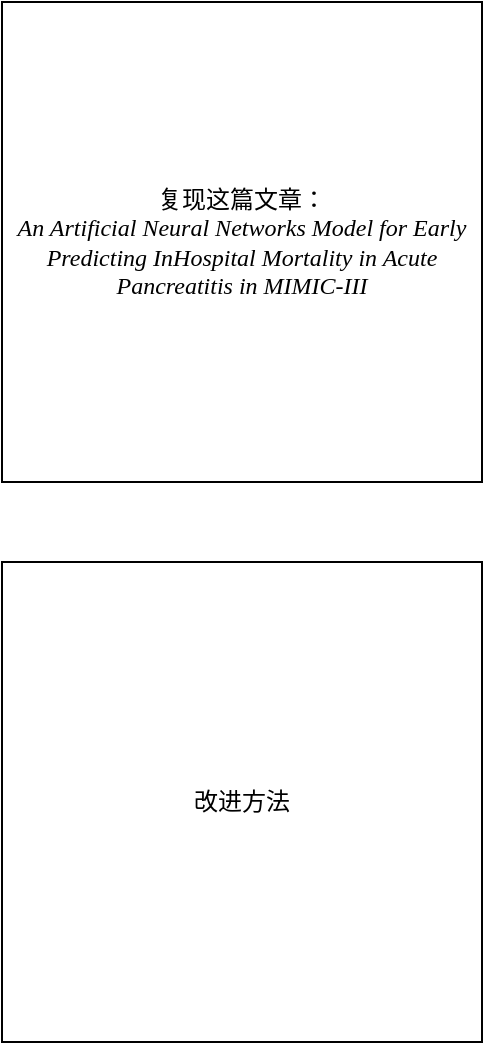 <mxfile version="22.0.2" type="github">
  <diagram name="第 1 页" id="7O3Kg-KRfWPKgHHtU9hB">
    <mxGraphModel dx="882" dy="618" grid="1" gridSize="10" guides="1" tooltips="1" connect="1" arrows="1" fold="1" page="1" pageScale="1" pageWidth="827" pageHeight="1169" math="0" shadow="0">
      <root>
        <mxCell id="0" />
        <mxCell id="1" parent="0" />
        <mxCell id="XYEtX3pV0pkAWWxinhWe-1" value="&lt;font face=&quot;Times New Roman&quot;&gt;复现这篇文章：&lt;br&gt;&lt;i&gt;An Artificial Neural Networks Model for Early Predicting InHospital Mortality in Acute Pancreatitis in MIMIC-III&lt;/i&gt;&lt;/font&gt;" style="whiteSpace=wrap;html=1;aspect=fixed;align=center;verticalAlign=middle;" vertex="1" parent="1">
          <mxGeometry x="240" y="240" width="240" height="240" as="geometry" />
        </mxCell>
        <mxCell id="XYEtX3pV0pkAWWxinhWe-2" value="&lt;font face=&quot;Times New Roman&quot;&gt;改进方法&lt;/font&gt;" style="whiteSpace=wrap;html=1;aspect=fixed;align=center;verticalAlign=middle;" vertex="1" parent="1">
          <mxGeometry x="240" y="520" width="240" height="240" as="geometry" />
        </mxCell>
      </root>
    </mxGraphModel>
  </diagram>
</mxfile>
